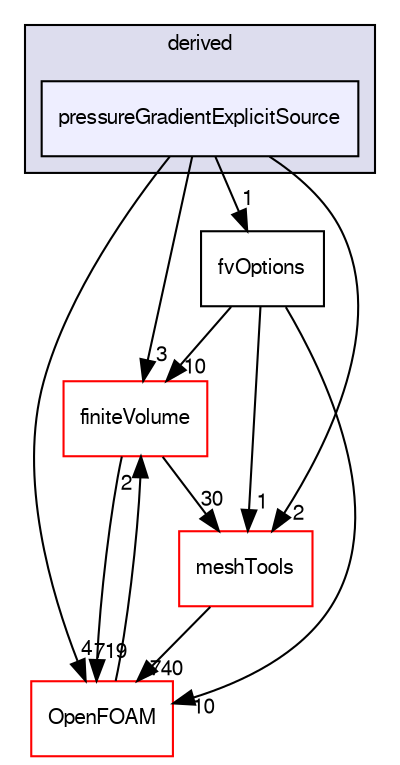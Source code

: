 digraph "src/fvOptions/sources/derived/pressureGradientExplicitSource" {
  bgcolor=transparent;
  compound=true
  node [ fontsize="10", fontname="FreeSans"];
  edge [ labelfontsize="10", labelfontname="FreeSans"];
  subgraph clusterdir_04ada5f3e1c5f73b4b84eeccdf3d9cec {
    graph [ bgcolor="#ddddee", pencolor="black", label="derived" fontname="FreeSans", fontsize="10", URL="dir_04ada5f3e1c5f73b4b84eeccdf3d9cec.html"]
  dir_711e77a297f584227d91da77a81eb54e [shape=box, label="pressureGradientExplicitSource", style="filled", fillcolor="#eeeeff", pencolor="black", URL="dir_711e77a297f584227d91da77a81eb54e.html"];
  }
  dir_9bd15774b555cf7259a6fa18f99fe99b [shape=box label="finiteVolume" color="red" URL="dir_9bd15774b555cf7259a6fa18f99fe99b.html"];
  dir_ae30ad0bef50cf391b24c614251bb9fd [shape=box label="meshTools" color="red" URL="dir_ae30ad0bef50cf391b24c614251bb9fd.html"];
  dir_c5473ff19b20e6ec4dfe5c310b3778a8 [shape=box label="OpenFOAM" color="red" URL="dir_c5473ff19b20e6ec4dfe5c310b3778a8.html"];
  dir_c16f925717b05545e65cb6863704293a [shape=box label="fvOptions" URL="dir_c16f925717b05545e65cb6863704293a.html"];
  dir_9bd15774b555cf7259a6fa18f99fe99b->dir_ae30ad0bef50cf391b24c614251bb9fd [headlabel="30", labeldistance=1.5 headhref="dir_000727_001560.html"];
  dir_9bd15774b555cf7259a6fa18f99fe99b->dir_c5473ff19b20e6ec4dfe5c310b3778a8 [headlabel="719", labeldistance=1.5 headhref="dir_000727_001706.html"];
  dir_ae30ad0bef50cf391b24c614251bb9fd->dir_c5473ff19b20e6ec4dfe5c310b3778a8 [headlabel="740", labeldistance=1.5 headhref="dir_001560_001706.html"];
  dir_711e77a297f584227d91da77a81eb54e->dir_9bd15774b555cf7259a6fa18f99fe99b [headlabel="3", labeldistance=1.5 headhref="dir_001150_000727.html"];
  dir_711e77a297f584227d91da77a81eb54e->dir_ae30ad0bef50cf391b24c614251bb9fd [headlabel="2", labeldistance=1.5 headhref="dir_001150_001560.html"];
  dir_711e77a297f584227d91da77a81eb54e->dir_c5473ff19b20e6ec4dfe5c310b3778a8 [headlabel="4", labeldistance=1.5 headhref="dir_001150_001706.html"];
  dir_711e77a297f584227d91da77a81eb54e->dir_c16f925717b05545e65cb6863704293a [headlabel="1", labeldistance=1.5 headhref="dir_001150_001142.html"];
  dir_c5473ff19b20e6ec4dfe5c310b3778a8->dir_9bd15774b555cf7259a6fa18f99fe99b [headlabel="2", labeldistance=1.5 headhref="dir_001706_000727.html"];
  dir_c16f925717b05545e65cb6863704293a->dir_9bd15774b555cf7259a6fa18f99fe99b [headlabel="10", labeldistance=1.5 headhref="dir_001142_000727.html"];
  dir_c16f925717b05545e65cb6863704293a->dir_ae30ad0bef50cf391b24c614251bb9fd [headlabel="1", labeldistance=1.5 headhref="dir_001142_001560.html"];
  dir_c16f925717b05545e65cb6863704293a->dir_c5473ff19b20e6ec4dfe5c310b3778a8 [headlabel="10", labeldistance=1.5 headhref="dir_001142_001706.html"];
}

